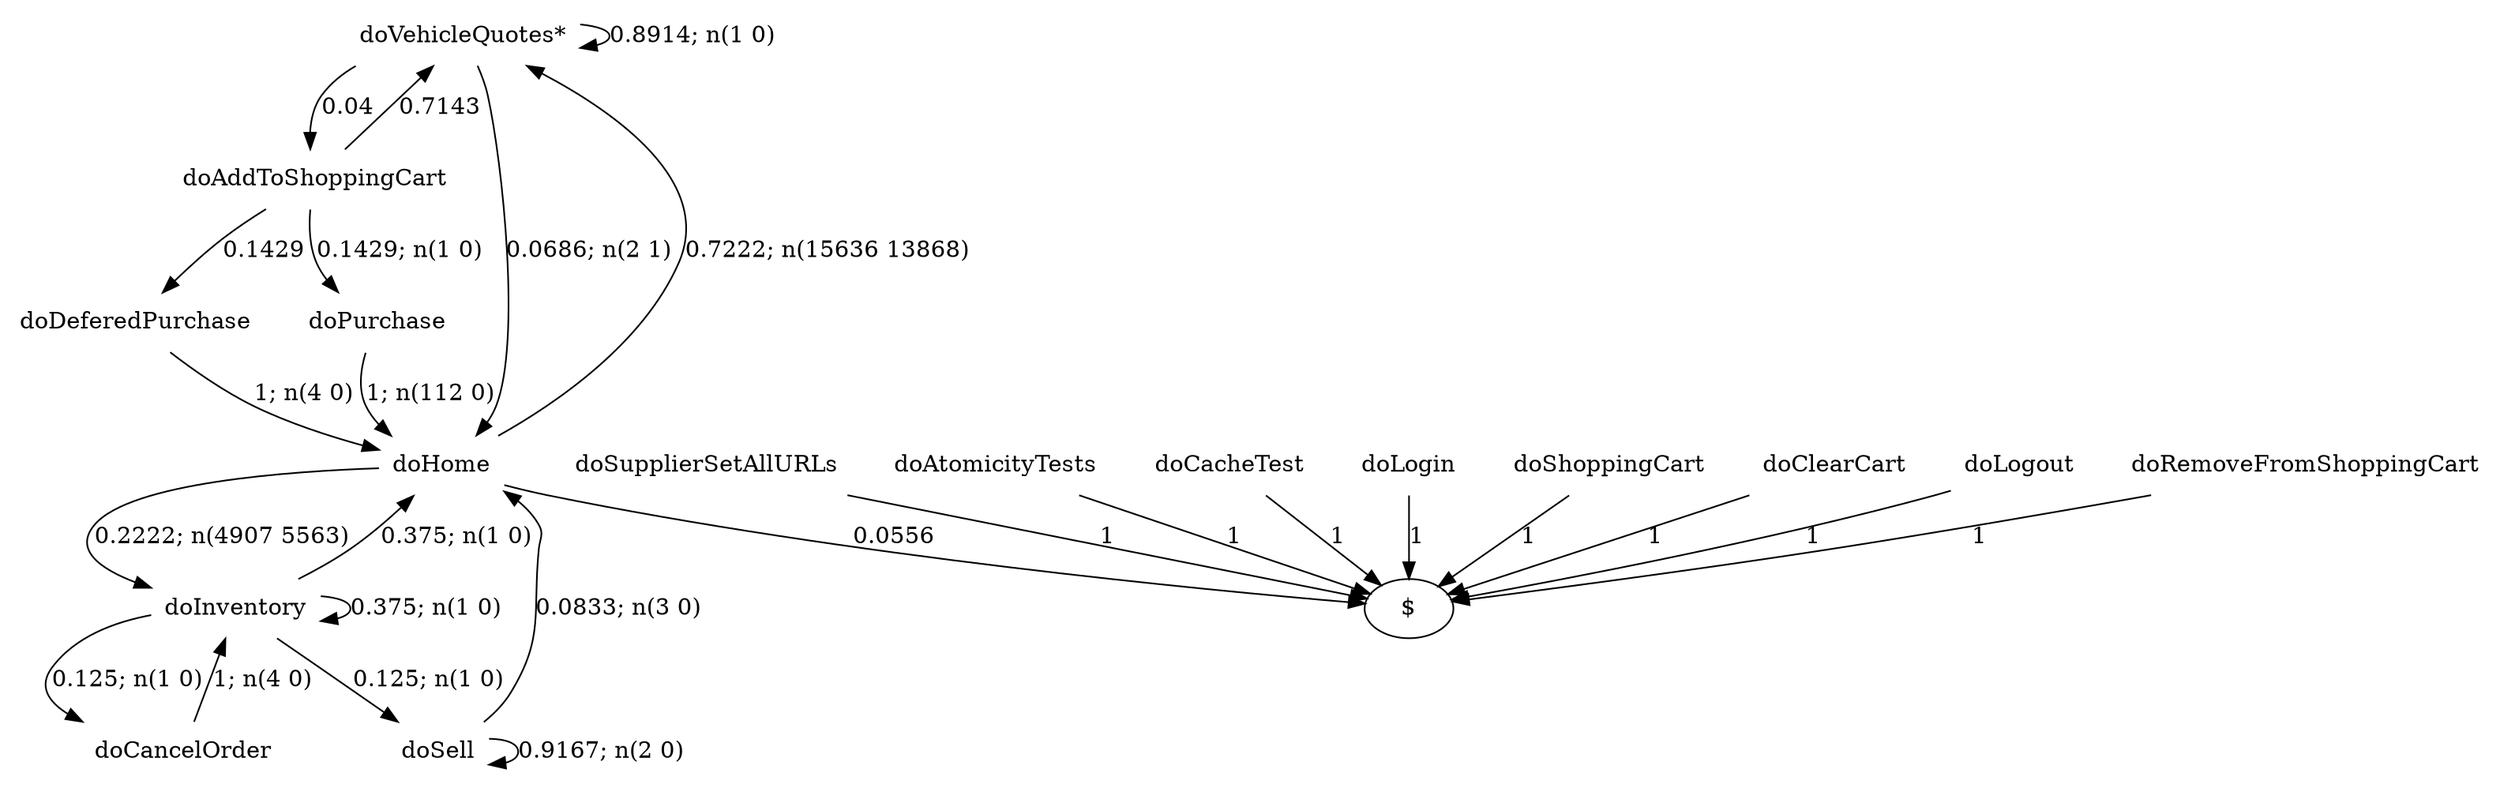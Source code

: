 digraph G {"doVehicleQuotes*" [label="doVehicleQuotes*",shape=none];"doSupplierSetAllURLs" [label="doSupplierSetAllURLs",shape=none];"doAtomicityTests" [label="doAtomicityTests",shape=none];"doCacheTest" [label="doCacheTest",shape=none];"doLogin" [label="doLogin",shape=none];"doAddToShoppingCart" [label="doAddToShoppingCart",shape=none];"doDeferedPurchase" [label="doDeferedPurchase",shape=none];"doHome" [label="doHome",shape=none];"doShoppingCart" [label="doShoppingCart",shape=none];"doClearCart" [label="doClearCart",shape=none];"doPurchase" [label="doPurchase",shape=none];"doInventory" [label="doInventory",shape=none];"doSell" [label="doSell",shape=none];"doLogout" [label="doLogout",shape=none];"doCancelOrder" [label="doCancelOrder",shape=none];"doRemoveFromShoppingCart" [label="doRemoveFromShoppingCart",shape=none];"doVehicleQuotes*"->"doVehicleQuotes*" [style=solid,label="0.8914; n(1 0)"];"doVehicleQuotes*"->"doAddToShoppingCart" [style=solid,label="0.04"];"doVehicleQuotes*"->"doHome" [style=solid,label="0.0686; n(2 1)"];"doSupplierSetAllURLs"->"$" [style=solid,label="1"];"doAtomicityTests"->"$" [style=solid,label="1"];"doCacheTest"->"$" [style=solid,label="1"];"doLogin"->"$" [style=solid,label="1"];"doAddToShoppingCart"->"doVehicleQuotes*" [style=solid,label="0.7143"];"doAddToShoppingCart"->"doDeferedPurchase" [style=solid,label="0.1429"];"doAddToShoppingCart"->"doPurchase" [style=solid,label="0.1429; n(1 0)"];"doDeferedPurchase"->"doHome" [style=solid,label="1; n(4 0)"];"doHome"->"doVehicleQuotes*" [style=solid,label="0.7222; n(15636 13868)"];"doHome"->"doInventory" [style=solid,label="0.2222; n(4907 5563)"];"doHome"->"$" [style=solid,label="0.0556"];"doShoppingCart"->"$" [style=solid,label="1"];"doClearCart"->"$" [style=solid,label="1"];"doPurchase"->"doHome" [style=solid,label="1; n(112 0)"];"doInventory"->"doHome" [style=solid,label="0.375; n(1 0)"];"doInventory"->"doInventory" [style=solid,label="0.375; n(1 0)"];"doInventory"->"doSell" [style=solid,label="0.125; n(1 0)"];"doInventory"->"doCancelOrder" [style=solid,label="0.125; n(1 0)"];"doSell"->"doHome" [style=solid,label="0.0833; n(3 0)"];"doSell"->"doSell" [style=solid,label="0.9167; n(2 0)"];"doLogout"->"$" [style=solid,label="1"];"doCancelOrder"->"doInventory" [style=solid,label="1; n(4 0)"];"doRemoveFromShoppingCart"->"$" [style=solid,label="1"];}